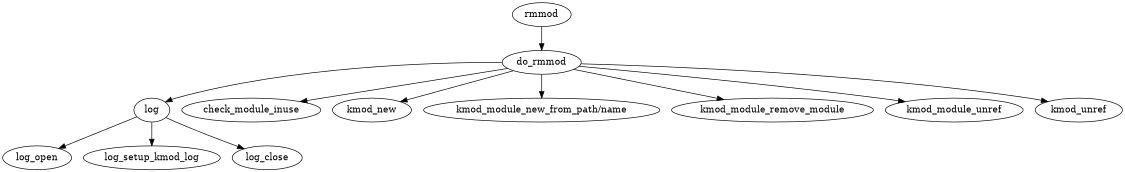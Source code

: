 digraph G {
size = "7.5 7.5"
	rmmod -> do_rmmod;

	do_rmmod -> log -> log_open;
	log -> log_setup_kmod_log;
	log -> log_close;

	do_rmmod -> check_module_inuse;

	do_rmmod -> kmod_new;

	do_rmmod -> "kmod_module_new_from_path/name";
	do_rmmod -> kmod_module_remove_module;
	do_rmmod -> kmod_module_unref;

	do_rmmod -> kmod_unref;
}
